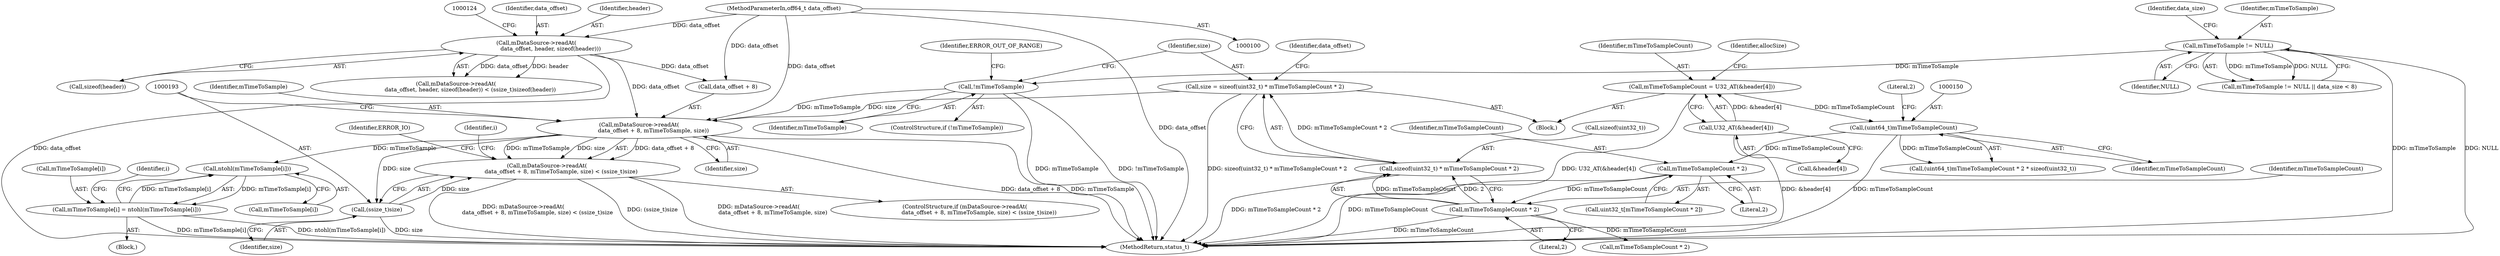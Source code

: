 digraph "1_Android_45737cb776625f17384540523674761e6313e6d4_1@API" {
"1000186" [label="(Call,mDataSource->readAt(\n                data_offset + 8, mTimeToSample, size))"];
"1000118" [label="(Call,mDataSource->readAt(\n                data_offset, header, sizeof(header)))"];
"1000101" [label="(MethodParameterIn,off64_t data_offset)"];
"1000171" [label="(Call,!mTimeToSample)"];
"1000106" [label="(Call,mTimeToSample != NULL)"];
"1000176" [label="(Call,size = sizeof(uint32_t) * mTimeToSampleCount * 2)"];
"1000178" [label="(Call,sizeof(uint32_t) * mTimeToSampleCount * 2)"];
"1000181" [label="(Call,mTimeToSampleCount * 2)"];
"1000167" [label="(Call,mTimeToSampleCount * 2)"];
"1000149" [label="(Call,(uint64_t)mTimeToSampleCount)"];
"1000138" [label="(Call,mTimeToSampleCount = U32_AT(&header[4]))"];
"1000140" [label="(Call,U32_AT(&header[4]))"];
"1000185" [label="(Call,mDataSource->readAt(\n                data_offset + 8, mTimeToSample, size) < (ssize_t)size)"];
"1000192" [label="(Call,(ssize_t)size)"];
"1000215" [label="(Call,ntohl(mTimeToSample[i]))"];
"1000211" [label="(Call,mTimeToSample[i] = ntohl(mTimeToSample[i]))"];
"1000118" [label="(Call,mDataSource->readAt(\n                data_offset, header, sizeof(header)))"];
"1000212" [label="(Call,mTimeToSample[i])"];
"1000178" [label="(Call,sizeof(uint32_t) * mTimeToSampleCount * 2)"];
"1000167" [label="(Call,mTimeToSampleCount * 2)"];
"1000209" [label="(Identifier,i)"];
"1000221" [label="(MethodReturn,status_t)"];
"1000119" [label="(Identifier,data_offset)"];
"1000186" [label="(Call,mDataSource->readAt(\n                data_offset + 8, mTimeToSample, size))"];
"1000120" [label="(Identifier,header)"];
"1000117" [label="(Call,mDataSource->readAt(\n                data_offset, header, sizeof(header)) < (ssize_t)sizeof(header))"];
"1000108" [label="(Identifier,NULL)"];
"1000188" [label="(Identifier,data_offset)"];
"1000211" [label="(Call,mTimeToSample[i] = ntohl(mTimeToSample[i]))"];
"1000187" [label="(Call,data_offset + 8)"];
"1000182" [label="(Identifier,mTimeToSampleCount)"];
"1000185" [label="(Call,mDataSource->readAt(\n                data_offset + 8, mTimeToSample, size) < (ssize_t)size)"];
"1000139" [label="(Identifier,mTimeToSampleCount)"];
"1000168" [label="(Identifier,mTimeToSampleCount)"];
"1000149" [label="(Call,(uint64_t)mTimeToSampleCount)"];
"1000191" [label="(Identifier,size)"];
"1000110" [label="(Identifier,data_size)"];
"1000205" [label="(Call,mTimeToSampleCount * 2)"];
"1000151" [label="(Identifier,mTimeToSampleCount)"];
"1000192" [label="(Call,(ssize_t)size)"];
"1000215" [label="(Call,ntohl(mTimeToSample[i]))"];
"1000179" [label="(Call,sizeof(uint32_t))"];
"1000181" [label="(Call,mTimeToSampleCount * 2)"];
"1000174" [label="(Identifier,ERROR_OUT_OF_RANGE)"];
"1000216" [label="(Call,mTimeToSample[i])"];
"1000170" [label="(ControlStructure,if (!mTimeToSample))"];
"1000197" [label="(Identifier,ERROR_IO)"];
"1000141" [label="(Call,&header[4])"];
"1000107" [label="(Identifier,mTimeToSample)"];
"1000184" [label="(ControlStructure,if (mDataSource->readAt(\n                data_offset + 8, mTimeToSample, size) < (ssize_t)size))"];
"1000105" [label="(Call,mTimeToSample != NULL || data_size < 8)"];
"1000147" [label="(Identifier,allocSize)"];
"1000190" [label="(Identifier,mTimeToSample)"];
"1000101" [label="(MethodParameterIn,off64_t data_offset)"];
"1000177" [label="(Identifier,size)"];
"1000169" [label="(Literal,2)"];
"1000176" [label="(Call,size = sizeof(uint32_t) * mTimeToSampleCount * 2)"];
"1000148" [label="(Call,(uint64_t)mTimeToSampleCount * 2 * sizeof(uint32_t))"];
"1000138" [label="(Call,mTimeToSampleCount = U32_AT(&header[4]))"];
"1000165" [label="(Call,uint32_t[mTimeToSampleCount * 2])"];
"1000106" [label="(Call,mTimeToSample != NULL)"];
"1000171" [label="(Call,!mTimeToSample)"];
"1000172" [label="(Identifier,mTimeToSample)"];
"1000121" [label="(Call,sizeof(header))"];
"1000201" [label="(Identifier,i)"];
"1000210" [label="(Block,)"];
"1000194" [label="(Identifier,size)"];
"1000183" [label="(Literal,2)"];
"1000140" [label="(Call,U32_AT(&header[4]))"];
"1000103" [label="(Block,)"];
"1000153" [label="(Literal,2)"];
"1000186" -> "1000185"  [label="AST: "];
"1000186" -> "1000191"  [label="CFG: "];
"1000187" -> "1000186"  [label="AST: "];
"1000190" -> "1000186"  [label="AST: "];
"1000191" -> "1000186"  [label="AST: "];
"1000193" -> "1000186"  [label="CFG: "];
"1000186" -> "1000221"  [label="DDG: mTimeToSample"];
"1000186" -> "1000221"  [label="DDG: data_offset + 8"];
"1000186" -> "1000185"  [label="DDG: data_offset + 8"];
"1000186" -> "1000185"  [label="DDG: mTimeToSample"];
"1000186" -> "1000185"  [label="DDG: size"];
"1000118" -> "1000186"  [label="DDG: data_offset"];
"1000101" -> "1000186"  [label="DDG: data_offset"];
"1000171" -> "1000186"  [label="DDG: mTimeToSample"];
"1000176" -> "1000186"  [label="DDG: size"];
"1000186" -> "1000192"  [label="DDG: size"];
"1000186" -> "1000215"  [label="DDG: mTimeToSample"];
"1000118" -> "1000117"  [label="AST: "];
"1000118" -> "1000121"  [label="CFG: "];
"1000119" -> "1000118"  [label="AST: "];
"1000120" -> "1000118"  [label="AST: "];
"1000121" -> "1000118"  [label="AST: "];
"1000124" -> "1000118"  [label="CFG: "];
"1000118" -> "1000221"  [label="DDG: data_offset"];
"1000118" -> "1000117"  [label="DDG: data_offset"];
"1000118" -> "1000117"  [label="DDG: header"];
"1000101" -> "1000118"  [label="DDG: data_offset"];
"1000118" -> "1000187"  [label="DDG: data_offset"];
"1000101" -> "1000100"  [label="AST: "];
"1000101" -> "1000221"  [label="DDG: data_offset"];
"1000101" -> "1000187"  [label="DDG: data_offset"];
"1000171" -> "1000170"  [label="AST: "];
"1000171" -> "1000172"  [label="CFG: "];
"1000172" -> "1000171"  [label="AST: "];
"1000174" -> "1000171"  [label="CFG: "];
"1000177" -> "1000171"  [label="CFG: "];
"1000171" -> "1000221"  [label="DDG: !mTimeToSample"];
"1000171" -> "1000221"  [label="DDG: mTimeToSample"];
"1000106" -> "1000171"  [label="DDG: mTimeToSample"];
"1000106" -> "1000105"  [label="AST: "];
"1000106" -> "1000108"  [label="CFG: "];
"1000107" -> "1000106"  [label="AST: "];
"1000108" -> "1000106"  [label="AST: "];
"1000110" -> "1000106"  [label="CFG: "];
"1000105" -> "1000106"  [label="CFG: "];
"1000106" -> "1000221"  [label="DDG: NULL"];
"1000106" -> "1000221"  [label="DDG: mTimeToSample"];
"1000106" -> "1000105"  [label="DDG: mTimeToSample"];
"1000106" -> "1000105"  [label="DDG: NULL"];
"1000176" -> "1000103"  [label="AST: "];
"1000176" -> "1000178"  [label="CFG: "];
"1000177" -> "1000176"  [label="AST: "];
"1000178" -> "1000176"  [label="AST: "];
"1000188" -> "1000176"  [label="CFG: "];
"1000176" -> "1000221"  [label="DDG: sizeof(uint32_t) * mTimeToSampleCount * 2"];
"1000178" -> "1000176"  [label="DDG: mTimeToSampleCount * 2"];
"1000178" -> "1000181"  [label="CFG: "];
"1000179" -> "1000178"  [label="AST: "];
"1000181" -> "1000178"  [label="AST: "];
"1000178" -> "1000221"  [label="DDG: mTimeToSampleCount * 2"];
"1000181" -> "1000178"  [label="DDG: mTimeToSampleCount"];
"1000181" -> "1000178"  [label="DDG: 2"];
"1000181" -> "1000183"  [label="CFG: "];
"1000182" -> "1000181"  [label="AST: "];
"1000183" -> "1000181"  [label="AST: "];
"1000181" -> "1000221"  [label="DDG: mTimeToSampleCount"];
"1000167" -> "1000181"  [label="DDG: mTimeToSampleCount"];
"1000181" -> "1000205"  [label="DDG: mTimeToSampleCount"];
"1000167" -> "1000165"  [label="AST: "];
"1000167" -> "1000169"  [label="CFG: "];
"1000168" -> "1000167"  [label="AST: "];
"1000169" -> "1000167"  [label="AST: "];
"1000165" -> "1000167"  [label="CFG: "];
"1000167" -> "1000221"  [label="DDG: mTimeToSampleCount"];
"1000149" -> "1000167"  [label="DDG: mTimeToSampleCount"];
"1000149" -> "1000148"  [label="AST: "];
"1000149" -> "1000151"  [label="CFG: "];
"1000150" -> "1000149"  [label="AST: "];
"1000151" -> "1000149"  [label="AST: "];
"1000153" -> "1000149"  [label="CFG: "];
"1000149" -> "1000221"  [label="DDG: mTimeToSampleCount"];
"1000149" -> "1000148"  [label="DDG: mTimeToSampleCount"];
"1000138" -> "1000149"  [label="DDG: mTimeToSampleCount"];
"1000138" -> "1000103"  [label="AST: "];
"1000138" -> "1000140"  [label="CFG: "];
"1000139" -> "1000138"  [label="AST: "];
"1000140" -> "1000138"  [label="AST: "];
"1000147" -> "1000138"  [label="CFG: "];
"1000138" -> "1000221"  [label="DDG: U32_AT(&header[4])"];
"1000140" -> "1000138"  [label="DDG: &header[4]"];
"1000140" -> "1000141"  [label="CFG: "];
"1000141" -> "1000140"  [label="AST: "];
"1000140" -> "1000221"  [label="DDG: &header[4]"];
"1000185" -> "1000184"  [label="AST: "];
"1000185" -> "1000192"  [label="CFG: "];
"1000192" -> "1000185"  [label="AST: "];
"1000197" -> "1000185"  [label="CFG: "];
"1000201" -> "1000185"  [label="CFG: "];
"1000185" -> "1000221"  [label="DDG: mDataSource->readAt(\n                data_offset + 8, mTimeToSample, size) < (ssize_t)size"];
"1000185" -> "1000221"  [label="DDG: (ssize_t)size"];
"1000185" -> "1000221"  [label="DDG: mDataSource->readAt(\n                data_offset + 8, mTimeToSample, size)"];
"1000192" -> "1000185"  [label="DDG: size"];
"1000192" -> "1000194"  [label="CFG: "];
"1000193" -> "1000192"  [label="AST: "];
"1000194" -> "1000192"  [label="AST: "];
"1000192" -> "1000221"  [label="DDG: size"];
"1000215" -> "1000211"  [label="AST: "];
"1000215" -> "1000216"  [label="CFG: "];
"1000216" -> "1000215"  [label="AST: "];
"1000211" -> "1000215"  [label="CFG: "];
"1000215" -> "1000211"  [label="DDG: mTimeToSample[i]"];
"1000211" -> "1000215"  [label="DDG: mTimeToSample[i]"];
"1000211" -> "1000210"  [label="AST: "];
"1000212" -> "1000211"  [label="AST: "];
"1000209" -> "1000211"  [label="CFG: "];
"1000211" -> "1000221"  [label="DDG: ntohl(mTimeToSample[i])"];
"1000211" -> "1000221"  [label="DDG: mTimeToSample[i]"];
}
